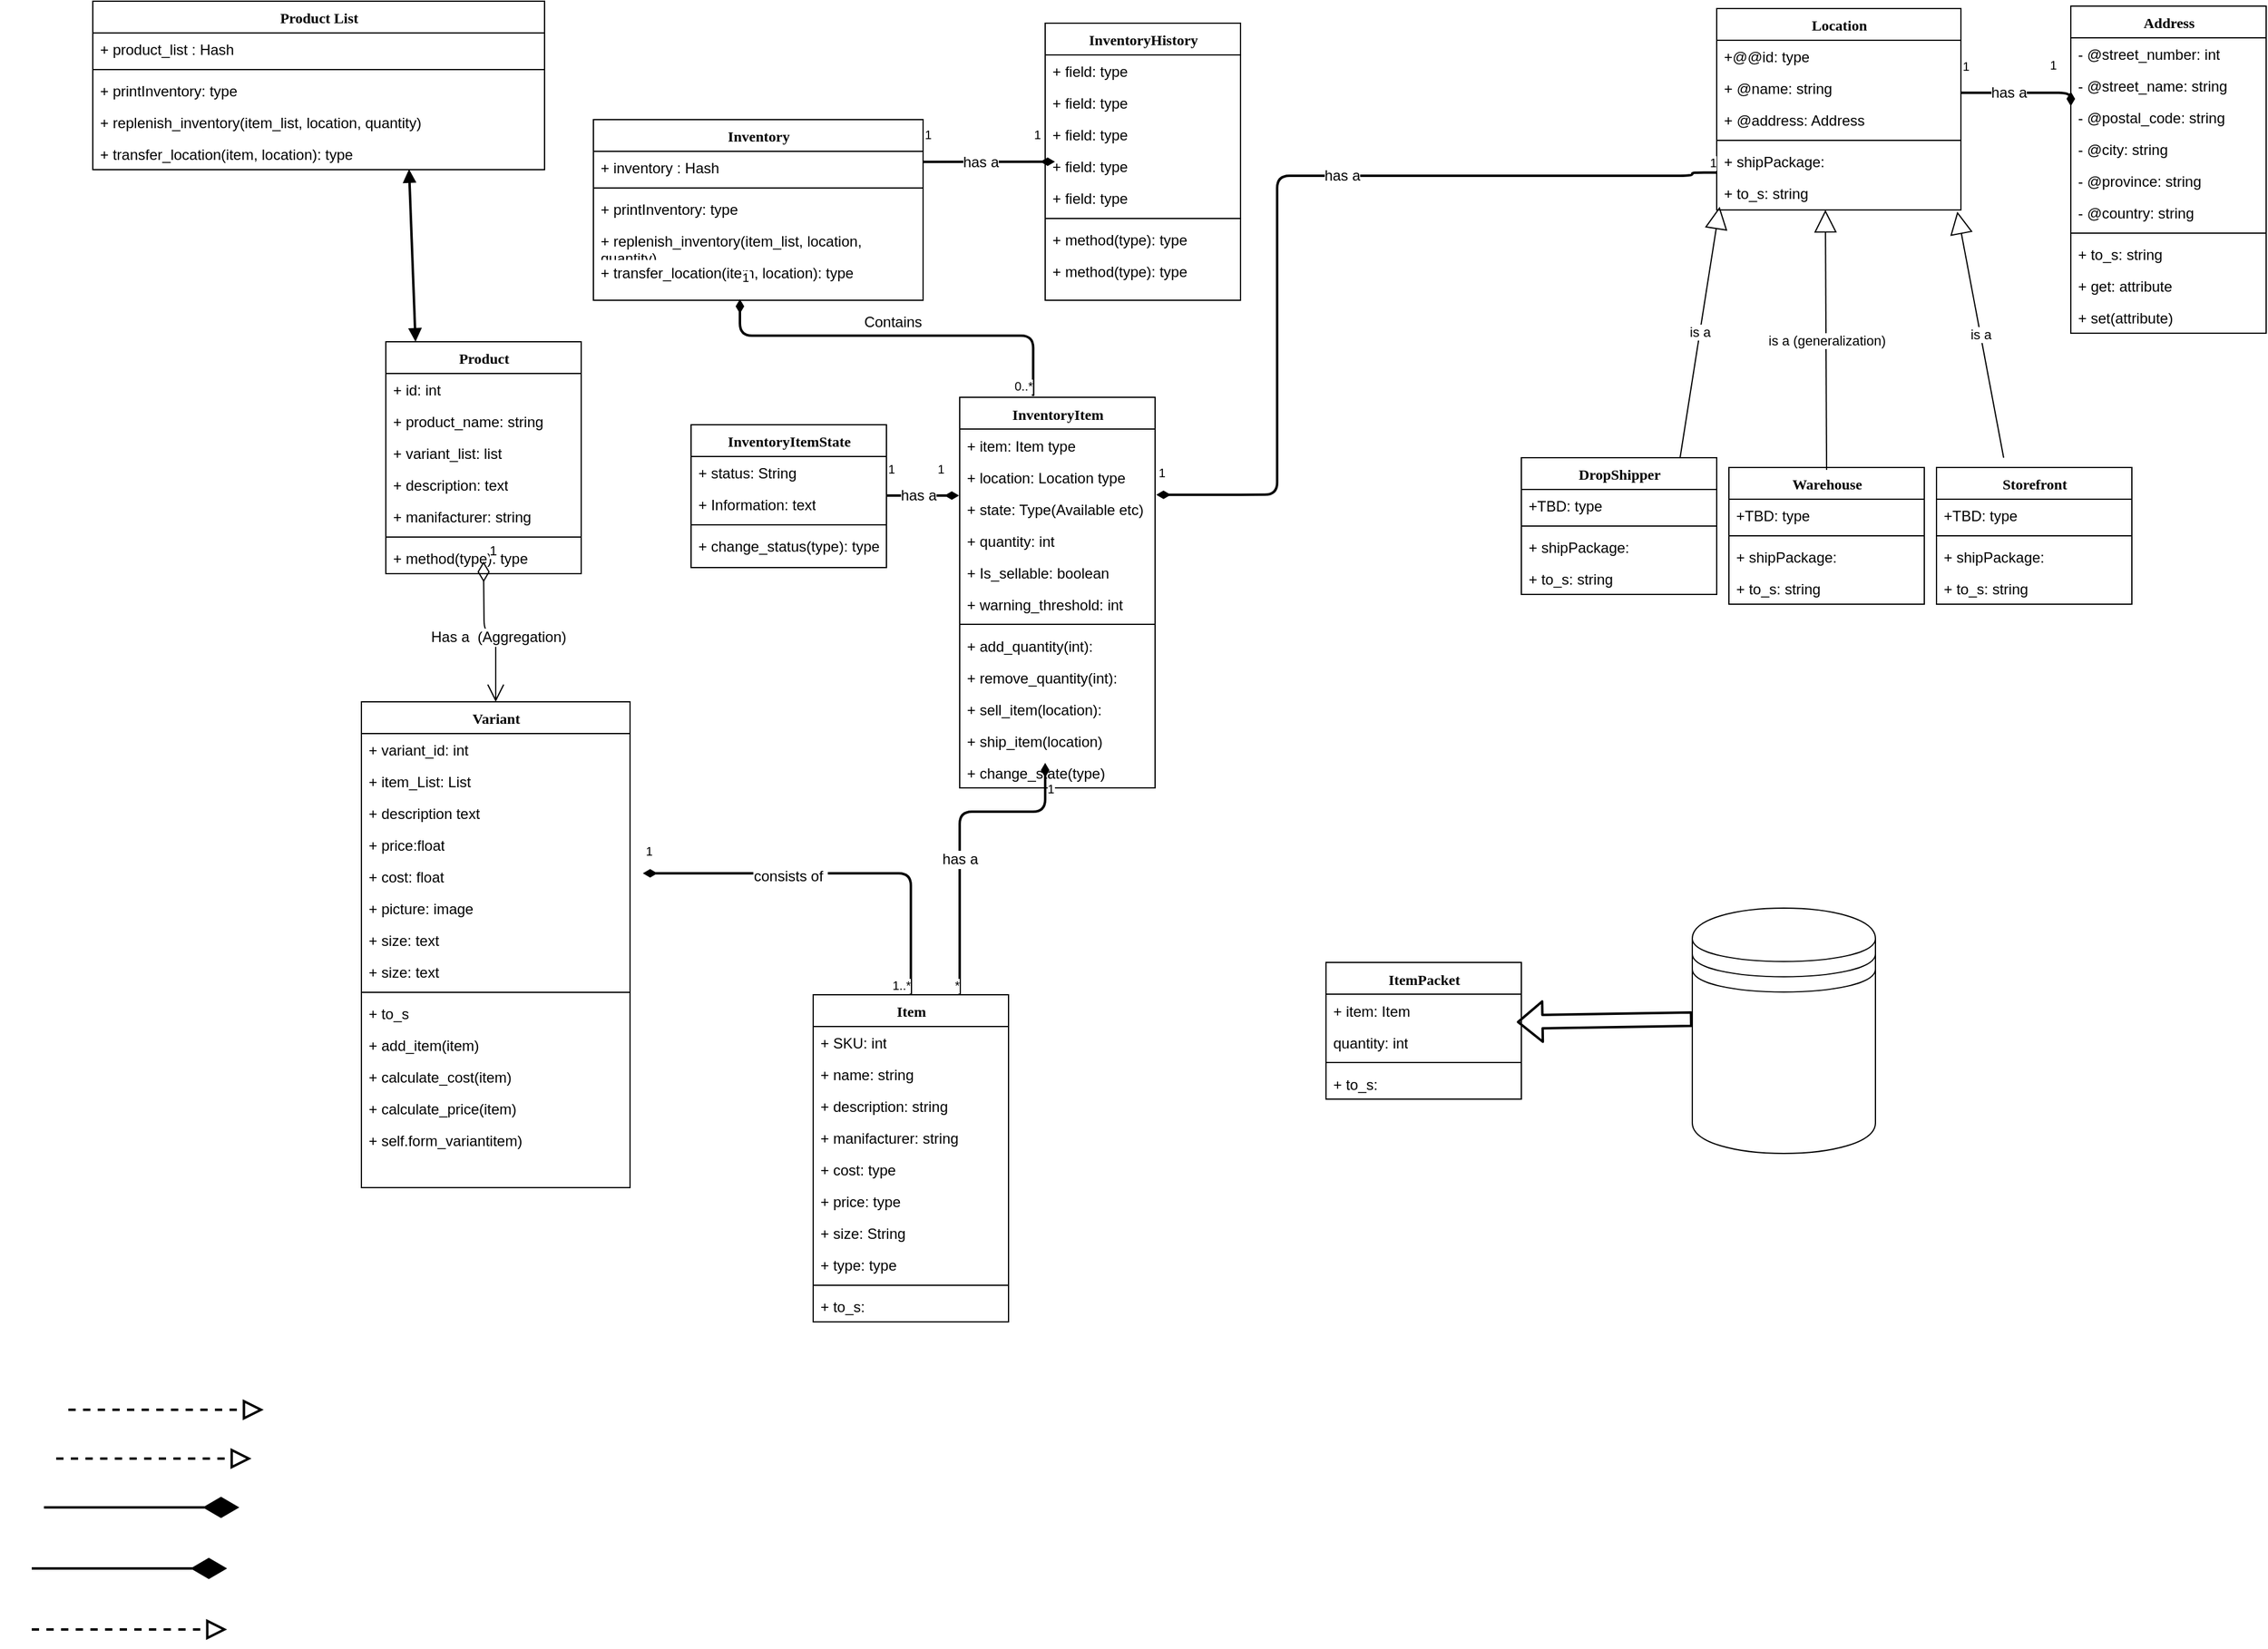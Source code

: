 <mxfile version="12.2.4" type="google" pages="1"><diagram name="Page-1" id="9f46799a-70d6-7492-0946-bef42562c5a5"><mxGraphModel dx="3213" dy="1043" grid="1" gridSize="10" guides="1" tooltips="1" connect="1" arrows="1" fold="1" page="1" pageScale="1.5" pageWidth="1100" pageHeight="850" background="#ffffff" math="0" shadow="0"><root><mxCell id="0"/><mxCell id="1" parent="0"/><mxCell id="78961159f06e98e8-17" value="Inventory" style="swimlane;html=1;fontStyle=1;align=center;verticalAlign=top;childLayout=stackLayout;horizontal=1;startSize=26;horizontalStack=0;resizeParent=1;resizeLast=0;collapsible=1;marginBottom=0;swimlaneFillColor=#ffffff;rounded=0;shadow=0;comic=0;labelBackgroundColor=none;strokeWidth=1;fillColor=none;fontFamily=Verdana;fontSize=12" parent="1" vertex="1"><mxGeometry x="250" y="183" width="270" height="148" as="geometry"/></mxCell><mxCell id="78961159f06e98e8-21" value="+ inventory : Hash" style="text;html=1;strokeColor=none;fillColor=none;align=left;verticalAlign=top;spacingLeft=4;spacingRight=4;whiteSpace=wrap;overflow=hidden;rotatable=0;points=[[0,0.5],[1,0.5]];portConstraint=eastwest;" parent="78961159f06e98e8-17" vertex="1"><mxGeometry y="26" width="270" height="26" as="geometry"/></mxCell><mxCell id="78961159f06e98e8-19" value="" style="line;html=1;strokeWidth=1;fillColor=none;align=left;verticalAlign=middle;spacingTop=-1;spacingLeft=3;spacingRight=3;rotatable=0;labelPosition=right;points=[];portConstraint=eastwest;" parent="78961159f06e98e8-17" vertex="1"><mxGeometry y="52" width="270" height="8" as="geometry"/></mxCell><mxCell id="78961159f06e98e8-20" value="+ printInventory: type" style="text;html=1;strokeColor=none;fillColor=none;align=left;verticalAlign=top;spacingLeft=4;spacingRight=4;whiteSpace=wrap;overflow=hidden;rotatable=0;points=[[0,0.5],[1,0.5]];portConstraint=eastwest;" parent="78961159f06e98e8-17" vertex="1"><mxGeometry y="60" width="270" height="26" as="geometry"/></mxCell><mxCell id="FEsAfq-_F-oNWqw5uhwX-172" value="+ replenish_inventory(item_list, location, quantity)" style="text;html=1;strokeColor=none;fillColor=none;align=left;verticalAlign=top;spacingLeft=4;spacingRight=4;whiteSpace=wrap;overflow=hidden;rotatable=0;points=[[0,0.5],[1,0.5]];portConstraint=eastwest;" vertex="1" parent="78961159f06e98e8-17"><mxGeometry y="86" width="270" height="26" as="geometry"/></mxCell><mxCell id="78961159f06e98e8-27" value="+ transfer_location(item, location): type" style="text;html=1;strokeColor=none;fillColor=none;align=left;verticalAlign=top;spacingLeft=4;spacingRight=4;whiteSpace=wrap;overflow=hidden;rotatable=0;points=[[0,0.5],[1,0.5]];portConstraint=eastwest;" parent="78961159f06e98e8-17" vertex="1"><mxGeometry y="112" width="270" height="26" as="geometry"/></mxCell><mxCell id="78961159f06e98e8-30" value="Location" style="swimlane;html=1;fontStyle=1;align=center;verticalAlign=top;childLayout=stackLayout;horizontal=1;startSize=26;horizontalStack=0;resizeParent=1;resizeLast=0;collapsible=1;marginBottom=0;swimlaneFillColor=#ffffff;rounded=0;shadow=0;comic=0;labelBackgroundColor=none;strokeWidth=1;fillColor=none;fontFamily=Verdana;fontSize=12" parent="1" vertex="1"><mxGeometry x="1170" y="92" width="200" height="165" as="geometry"/></mxCell><mxCell id="78961159f06e98e8-31" value="+@@id: type" style="text;html=1;strokeColor=none;fillColor=none;align=left;verticalAlign=top;spacingLeft=4;spacingRight=4;whiteSpace=wrap;overflow=hidden;rotatable=0;points=[[0,0.5],[1,0.5]];portConstraint=eastwest;" parent="78961159f06e98e8-30" vertex="1"><mxGeometry y="26" width="200" height="26" as="geometry"/></mxCell><mxCell id="78961159f06e98e8-32" value="+ @name: string" style="text;html=1;strokeColor=none;fillColor=none;align=left;verticalAlign=top;spacingLeft=4;spacingRight=4;whiteSpace=wrap;overflow=hidden;rotatable=0;points=[[0,0.5],[1,0.5]];portConstraint=eastwest;shadow=1;" parent="78961159f06e98e8-30" vertex="1"><mxGeometry y="52" width="200" height="26" as="geometry"/></mxCell><mxCell id="78961159f06e98e8-33" value="+ @address: Address" style="text;html=1;strokeColor=none;fillColor=none;align=left;verticalAlign=top;spacingLeft=4;spacingRight=4;whiteSpace=wrap;overflow=hidden;rotatable=0;points=[[0,0.5],[1,0.5]];portConstraint=eastwest;" parent="78961159f06e98e8-30" vertex="1"><mxGeometry y="78" width="200" height="26" as="geometry"/></mxCell><mxCell id="78961159f06e98e8-38" value="" style="line;html=1;strokeWidth=1;fillColor=none;align=left;verticalAlign=middle;spacingTop=-1;spacingLeft=3;spacingRight=3;rotatable=0;labelPosition=right;points=[];portConstraint=eastwest;" parent="78961159f06e98e8-30" vertex="1"><mxGeometry y="104" width="200" height="8" as="geometry"/></mxCell><mxCell id="78961159f06e98e8-39" value="+ shipPackage:&amp;nbsp;" style="text;html=1;strokeColor=none;fillColor=none;align=left;verticalAlign=top;spacingLeft=4;spacingRight=4;whiteSpace=wrap;overflow=hidden;rotatable=0;points=[[0,0.5],[1,0.5]];portConstraint=eastwest;" parent="78961159f06e98e8-30" vertex="1"><mxGeometry y="112" width="200" height="26" as="geometry"/></mxCell><mxCell id="78961159f06e98e8-40" value="+ to_s: string" style="text;html=1;strokeColor=none;fillColor=none;align=left;verticalAlign=top;spacingLeft=4;spacingRight=4;whiteSpace=wrap;overflow=hidden;rotatable=0;points=[[0,0.5],[1,0.5]];portConstraint=eastwest;" parent="78961159f06e98e8-30" vertex="1"><mxGeometry y="138" width="200" height="26" as="geometry"/></mxCell><mxCell id="78961159f06e98e8-43" value="DropShipper" style="swimlane;html=1;fontStyle=1;align=center;verticalAlign=top;childLayout=stackLayout;horizontal=1;startSize=26;horizontalStack=0;resizeParent=1;resizeLast=0;collapsible=1;marginBottom=0;swimlaneFillColor=#ffffff;rounded=0;shadow=0;comic=0;labelBackgroundColor=none;strokeWidth=1;fillColor=none;fontFamily=Verdana;fontSize=12" parent="1" vertex="1"><mxGeometry x="1010" y="460" width="160" height="112" as="geometry"/></mxCell><mxCell id="78961159f06e98e8-44" value="+TBD: type" style="text;html=1;strokeColor=none;fillColor=none;align=left;verticalAlign=top;spacingLeft=4;spacingRight=4;whiteSpace=wrap;overflow=hidden;rotatable=0;points=[[0,0.5],[1,0.5]];portConstraint=eastwest;" parent="78961159f06e98e8-43" vertex="1"><mxGeometry y="26" width="160" height="26" as="geometry"/></mxCell><mxCell id="78961159f06e98e8-51" value="" style="line;html=1;strokeWidth=1;fillColor=none;align=left;verticalAlign=middle;spacingTop=-1;spacingLeft=3;spacingRight=3;rotatable=0;labelPosition=right;points=[];portConstraint=eastwest;" parent="78961159f06e98e8-43" vertex="1"><mxGeometry y="52" width="160" height="8" as="geometry"/></mxCell><mxCell id="FEsAfq-_F-oNWqw5uhwX-117" value="+ shipPackage:&amp;nbsp;" style="text;html=1;strokeColor=none;fillColor=none;align=left;verticalAlign=top;spacingLeft=4;spacingRight=4;whiteSpace=wrap;overflow=hidden;rotatable=0;points=[[0,0.5],[1,0.5]];portConstraint=eastwest;" vertex="1" parent="78961159f06e98e8-43"><mxGeometry y="60" width="160" height="26" as="geometry"/></mxCell><mxCell id="FEsAfq-_F-oNWqw5uhwX-118" value="+ to_s: string" style="text;html=1;strokeColor=none;fillColor=none;align=left;verticalAlign=top;spacingLeft=4;spacingRight=4;whiteSpace=wrap;overflow=hidden;rotatable=0;points=[[0,0.5],[1,0.5]];portConstraint=eastwest;" vertex="1" parent="78961159f06e98e8-43"><mxGeometry y="86" width="160" height="26" as="geometry"/></mxCell><mxCell id="78961159f06e98e8-69" value="Variant" style="swimlane;html=1;fontStyle=1;align=center;verticalAlign=top;childLayout=stackLayout;horizontal=1;startSize=26;horizontalStack=0;resizeParent=1;resizeLast=0;collapsible=1;marginBottom=0;swimlaneFillColor=#ffffff;rounded=0;shadow=0;comic=0;labelBackgroundColor=none;strokeWidth=1;fillColor=none;fontFamily=Verdana;fontSize=12" parent="1" vertex="1"><mxGeometry x="60" y="660" width="220" height="398" as="geometry"/></mxCell><mxCell id="78961159f06e98e8-70" value="+ variant_id: int" style="text;html=1;strokeColor=none;fillColor=none;align=left;verticalAlign=top;spacingLeft=4;spacingRight=4;whiteSpace=wrap;overflow=hidden;rotatable=0;points=[[0,0.5],[1,0.5]];portConstraint=eastwest;" parent="78961159f06e98e8-69" vertex="1"><mxGeometry y="26" width="220" height="26" as="geometry"/></mxCell><mxCell id="FEsAfq-_F-oNWqw5uhwX-137" value="+ item_List: List" style="text;html=1;strokeColor=none;fillColor=none;align=left;verticalAlign=top;spacingLeft=4;spacingRight=4;whiteSpace=wrap;overflow=hidden;rotatable=0;points=[[0,0.5],[1,0.5]];portConstraint=eastwest;" vertex="1" parent="78961159f06e98e8-69"><mxGeometry y="52" width="220" height="26" as="geometry"/></mxCell><mxCell id="FEsAfq-_F-oNWqw5uhwX-143" value="+ description text&lt;br&gt;" style="text;html=1;strokeColor=none;fillColor=none;align=left;verticalAlign=top;spacingLeft=4;spacingRight=4;whiteSpace=wrap;overflow=hidden;rotatable=0;points=[[0,0.5],[1,0.5]];portConstraint=eastwest;" vertex="1" parent="78961159f06e98e8-69"><mxGeometry y="78" width="220" height="26" as="geometry"/></mxCell><mxCell id="78961159f06e98e8-71" value="+ price:float" style="text;html=1;strokeColor=none;fillColor=none;align=left;verticalAlign=top;spacingLeft=4;spacingRight=4;whiteSpace=wrap;overflow=hidden;rotatable=0;points=[[0,0.5],[1,0.5]];portConstraint=eastwest;" parent="78961159f06e98e8-69" vertex="1"><mxGeometry y="104" width="220" height="26" as="geometry"/></mxCell><mxCell id="78961159f06e98e8-72" value="+ cost: float" style="text;html=1;strokeColor=none;fillColor=none;align=left;verticalAlign=top;spacingLeft=4;spacingRight=4;whiteSpace=wrap;overflow=hidden;rotatable=0;points=[[0,0.5],[1,0.5]];portConstraint=eastwest;" parent="78961159f06e98e8-69" vertex="1"><mxGeometry y="130" width="220" height="26" as="geometry"/></mxCell><mxCell id="FEsAfq-_F-oNWqw5uhwX-139" value="+ picture: image" style="text;html=1;strokeColor=none;fillColor=none;align=left;verticalAlign=top;spacingLeft=4;spacingRight=4;whiteSpace=wrap;overflow=hidden;rotatable=0;points=[[0,0.5],[1,0.5]];portConstraint=eastwest;" vertex="1" parent="78961159f06e98e8-69"><mxGeometry y="156" width="220" height="26" as="geometry"/></mxCell><mxCell id="78961159f06e98e8-74" value="+ size: text" style="text;html=1;strokeColor=none;fillColor=none;align=left;verticalAlign=top;spacingLeft=4;spacingRight=4;whiteSpace=wrap;overflow=hidden;rotatable=0;points=[[0,0.5],[1,0.5]];portConstraint=eastwest;" parent="78961159f06e98e8-69" vertex="1"><mxGeometry y="182" width="220" height="26" as="geometry"/></mxCell><mxCell id="FEsAfq-_F-oNWqw5uhwX-156" value="+ size: text" style="text;html=1;strokeColor=none;fillColor=none;align=left;verticalAlign=top;spacingLeft=4;spacingRight=4;whiteSpace=wrap;overflow=hidden;rotatable=0;points=[[0,0.5],[1,0.5]];portConstraint=eastwest;" vertex="1" parent="78961159f06e98e8-69"><mxGeometry y="208" width="220" height="26" as="geometry"/></mxCell><mxCell id="78961159f06e98e8-77" value="" style="line;html=1;strokeWidth=1;fillColor=none;align=left;verticalAlign=middle;spacingTop=-1;spacingLeft=3;spacingRight=3;rotatable=0;labelPosition=right;points=[];portConstraint=eastwest;" parent="78961159f06e98e8-69" vertex="1"><mxGeometry y="234" width="220" height="8" as="geometry"/></mxCell><mxCell id="78961159f06e98e8-78" value="+ to_s" style="text;html=1;strokeColor=none;fillColor=none;align=left;verticalAlign=top;spacingLeft=4;spacingRight=4;whiteSpace=wrap;overflow=hidden;rotatable=0;points=[[0,0.5],[1,0.5]];portConstraint=eastwest;" parent="78961159f06e98e8-69" vertex="1"><mxGeometry y="242" width="220" height="26" as="geometry"/></mxCell><mxCell id="FEsAfq-_F-oNWqw5uhwX-144" value="+ add_item(item)" style="text;html=1;strokeColor=none;fillColor=none;align=left;verticalAlign=top;spacingLeft=4;spacingRight=4;whiteSpace=wrap;overflow=hidden;rotatable=0;points=[[0,0.5],[1,0.5]];portConstraint=eastwest;" vertex="1" parent="78961159f06e98e8-69"><mxGeometry y="268" width="220" height="26" as="geometry"/></mxCell><mxCell id="FEsAfq-_F-oNWqw5uhwX-146" value="+ calculate_cost(item)" style="text;html=1;strokeColor=none;fillColor=none;align=left;verticalAlign=top;spacingLeft=4;spacingRight=4;whiteSpace=wrap;overflow=hidden;rotatable=0;points=[[0,0.5],[1,0.5]];portConstraint=eastwest;" vertex="1" parent="78961159f06e98e8-69"><mxGeometry y="294" width="220" height="26" as="geometry"/></mxCell><mxCell id="FEsAfq-_F-oNWqw5uhwX-148" value="+ calculate_price(item)" style="text;html=1;strokeColor=none;fillColor=none;align=left;verticalAlign=top;spacingLeft=4;spacingRight=4;whiteSpace=wrap;overflow=hidden;rotatable=0;points=[[0,0.5],[1,0.5]];portConstraint=eastwest;" vertex="1" parent="78961159f06e98e8-69"><mxGeometry y="320" width="220" height="26" as="geometry"/></mxCell><mxCell id="FEsAfq-_F-oNWqw5uhwX-145" value="+ self.form_variantitem)" style="text;html=1;strokeColor=none;fillColor=none;align=left;verticalAlign=top;spacingLeft=4;spacingRight=4;whiteSpace=wrap;overflow=hidden;rotatable=0;points=[[0,0.5],[1,0.5]];portConstraint=eastwest;" vertex="1" parent="78961159f06e98e8-69"><mxGeometry y="346" width="220" height="26" as="geometry"/></mxCell><object label="Product" Description="" id="78961159f06e98e8-82"><mxCell style="swimlane;html=1;fontStyle=1;align=center;verticalAlign=top;childLayout=stackLayout;horizontal=1;startSize=26;horizontalStack=0;resizeParent=1;resizeLast=0;collapsible=1;marginBottom=0;swimlaneFillColor=#ffffff;rounded=0;shadow=0;comic=0;labelBackgroundColor=none;strokeWidth=1;fillColor=none;fontFamily=Verdana;fontSize=12" parent="1" vertex="1"><mxGeometry x="80" y="365" width="160" height="190" as="geometry"/></mxCell></object><mxCell id="78961159f06e98e8-83" value="+ id: int" style="text;html=1;strokeColor=none;fillColor=none;align=left;verticalAlign=top;spacingLeft=4;spacingRight=4;whiteSpace=wrap;overflow=hidden;rotatable=0;points=[[0,0.5],[1,0.5]];portConstraint=eastwest;" parent="78961159f06e98e8-82" vertex="1"><mxGeometry y="26" width="160" height="26" as="geometry"/></mxCell><mxCell id="78961159f06e98e8-84" value="+ product_name: string" style="text;html=1;strokeColor=none;fillColor=none;align=left;verticalAlign=top;spacingLeft=4;spacingRight=4;whiteSpace=wrap;overflow=hidden;rotatable=0;points=[[0,0.5],[1,0.5]];portConstraint=eastwest;" parent="78961159f06e98e8-82" vertex="1"><mxGeometry y="52" width="160" height="26" as="geometry"/></mxCell><mxCell id="FEsAfq-_F-oNWqw5uhwX-142" value="+ variant_list: list" style="text;html=1;strokeColor=none;fillColor=none;align=left;verticalAlign=top;spacingLeft=4;spacingRight=4;whiteSpace=wrap;overflow=hidden;rotatable=0;points=[[0,0.5],[1,0.5]];portConstraint=eastwest;" vertex="1" parent="78961159f06e98e8-82"><mxGeometry y="78" width="160" height="26" as="geometry"/></mxCell><mxCell id="FEsAfq-_F-oNWqw5uhwX-41" value="+ description: text" style="text;html=1;strokeColor=none;fillColor=none;align=left;verticalAlign=top;spacingLeft=4;spacingRight=4;whiteSpace=wrap;overflow=hidden;rotatable=0;points=[[0,0.5],[1,0.5]];portConstraint=eastwest;" vertex="1" parent="78961159f06e98e8-82"><mxGeometry y="104" width="160" height="26" as="geometry"/></mxCell><mxCell id="78961159f06e98e8-85" value="+ manifacturer: string" style="text;html=1;strokeColor=none;fillColor=none;align=left;verticalAlign=top;spacingLeft=4;spacingRight=4;whiteSpace=wrap;overflow=hidden;rotatable=0;points=[[0,0.5],[1,0.5]];portConstraint=eastwest;" parent="78961159f06e98e8-82" vertex="1"><mxGeometry y="130" width="160" height="26" as="geometry"/></mxCell><mxCell id="78961159f06e98e8-90" value="" style="line;html=1;strokeWidth=1;fillColor=none;align=left;verticalAlign=middle;spacingTop=-1;spacingLeft=3;spacingRight=3;rotatable=0;labelPosition=right;points=[];portConstraint=eastwest;" parent="78961159f06e98e8-82" vertex="1"><mxGeometry y="156" width="160" height="8" as="geometry"/></mxCell><mxCell id="78961159f06e98e8-91" value="+ method(type): type" style="text;html=1;strokeColor=none;fillColor=none;align=left;verticalAlign=top;spacingLeft=4;spacingRight=4;whiteSpace=wrap;overflow=hidden;rotatable=0;points=[[0,0.5],[1,0.5]];portConstraint=eastwest;" parent="78961159f06e98e8-82" vertex="1"><mxGeometry y="164" width="160" height="26" as="geometry"/></mxCell><mxCell id="78961159f06e98e8-95" value="Address" style="swimlane;html=1;fontStyle=1;align=center;verticalAlign=top;childLayout=stackLayout;horizontal=1;startSize=26;horizontalStack=0;resizeParent=1;resizeLast=0;collapsible=1;marginBottom=0;swimlaneFillColor=#ffffff;rounded=0;shadow=0;comic=0;labelBackgroundColor=none;strokeWidth=1;fillColor=none;fontFamily=Verdana;fontSize=12" parent="1" vertex="1"><mxGeometry x="1460" y="90" width="160" height="268" as="geometry"/></mxCell><mxCell id="78961159f06e98e8-96" value="- @street_number: int" style="text;html=1;strokeColor=none;fillColor=none;align=left;verticalAlign=top;spacingLeft=4;spacingRight=4;whiteSpace=wrap;overflow=hidden;rotatable=0;points=[[0,0.5],[1,0.5]];portConstraint=eastwest;" parent="78961159f06e98e8-95" vertex="1"><mxGeometry y="26" width="160" height="26" as="geometry"/></mxCell><mxCell id="78961159f06e98e8-97" value="- @street_name: string" style="text;html=1;strokeColor=none;fillColor=none;align=left;verticalAlign=top;spacingLeft=4;spacingRight=4;whiteSpace=wrap;overflow=hidden;rotatable=0;points=[[0,0.5],[1,0.5]];portConstraint=eastwest;" parent="78961159f06e98e8-95" vertex="1"><mxGeometry y="52" width="160" height="26" as="geometry"/></mxCell><mxCell id="FEsAfq-_F-oNWqw5uhwX-101" value="" style="endArrow=none;html=1;edgeStyle=orthogonalEdgeStyle;startArrow=diamondThin;startFill=1;targetPerimeterSpacing=8;strokeWidth=2;" edge="1" parent="78961159f06e98e8-95"><mxGeometry relative="1" as="geometry"><mxPoint y="70" as="sourcePoint"/><mxPoint x="-90" y="71" as="targetPoint"/><Array as="points"><mxPoint y="71"/></Array></mxGeometry></mxCell><mxCell id="FEsAfq-_F-oNWqw5uhwX-102" value="1" style="resizable=0;html=1;align=left;verticalAlign=bottom;labelBackgroundColor=#ffffff;fontSize=10;" connectable="0" vertex="1" parent="FEsAfq-_F-oNWqw5uhwX-101"><mxGeometry x="-1" relative="1" as="geometry"><mxPoint x="-19.5" y="-14" as="offset"/></mxGeometry></mxCell><mxCell id="FEsAfq-_F-oNWqw5uhwX-103" value="1" style="resizable=0;html=1;align=right;verticalAlign=bottom;labelBackgroundColor=#ffffff;fontSize=10;" connectable="0" vertex="1" parent="FEsAfq-_F-oNWqw5uhwX-101"><mxGeometry x="1" relative="1" as="geometry"><mxPoint x="7.5" y="-14" as="offset"/></mxGeometry></mxCell><mxCell id="FEsAfq-_F-oNWqw5uhwX-104" value="has a" style="text;html=1;resizable=0;points=[];align=center;verticalAlign=middle;labelBackgroundColor=#ffffff;" vertex="1" connectable="0" parent="FEsAfq-_F-oNWqw5uhwX-101"><mxGeometry x="0.142" relative="1" as="geometry"><mxPoint as="offset"/></mxGeometry></mxCell><mxCell id="78961159f06e98e8-98" value="- @postal_code: string" style="text;html=1;strokeColor=none;fillColor=none;align=left;verticalAlign=top;spacingLeft=4;spacingRight=4;whiteSpace=wrap;overflow=hidden;rotatable=0;points=[[0,0.5],[1,0.5]];portConstraint=eastwest;" parent="78961159f06e98e8-95" vertex="1"><mxGeometry y="78" width="160" height="26" as="geometry"/></mxCell><mxCell id="78961159f06e98e8-102" value="- @city: string" style="text;html=1;strokeColor=none;fillColor=none;align=left;verticalAlign=top;spacingLeft=4;spacingRight=4;whiteSpace=wrap;overflow=hidden;rotatable=0;points=[[0,0.5],[1,0.5]];portConstraint=eastwest;" parent="78961159f06e98e8-95" vertex="1"><mxGeometry y="104" width="160" height="26" as="geometry"/></mxCell><mxCell id="FEsAfq-_F-oNWqw5uhwX-113" value="- @province: string" style="text;html=1;strokeColor=none;fillColor=none;align=left;verticalAlign=top;spacingLeft=4;spacingRight=4;whiteSpace=wrap;overflow=hidden;rotatable=0;points=[[0,0.5],[1,0.5]];portConstraint=eastwest;" vertex="1" parent="78961159f06e98e8-95"><mxGeometry y="130" width="160" height="26" as="geometry"/></mxCell><mxCell id="FEsAfq-_F-oNWqw5uhwX-114" value="- @country: string" style="text;html=1;strokeColor=none;fillColor=none;align=left;verticalAlign=top;spacingLeft=4;spacingRight=4;whiteSpace=wrap;overflow=hidden;rotatable=0;points=[[0,0.5],[1,0.5]];portConstraint=eastwest;" vertex="1" parent="78961159f06e98e8-95"><mxGeometry y="156" width="160" height="26" as="geometry"/></mxCell><mxCell id="78961159f06e98e8-103" value="" style="line;html=1;strokeWidth=1;fillColor=none;align=left;verticalAlign=middle;spacingTop=-1;spacingLeft=3;spacingRight=3;rotatable=0;labelPosition=right;points=[];portConstraint=eastwest;" parent="78961159f06e98e8-95" vertex="1"><mxGeometry y="182" width="160" height="8" as="geometry"/></mxCell><mxCell id="78961159f06e98e8-104" value="+ to_s: string&lt;br&gt;" style="text;html=1;strokeColor=none;fillColor=none;align=left;verticalAlign=top;spacingLeft=4;spacingRight=4;whiteSpace=wrap;overflow=hidden;rotatable=0;points=[[0,0.5],[1,0.5]];portConstraint=eastwest;" parent="78961159f06e98e8-95" vertex="1"><mxGeometry y="190" width="160" height="26" as="geometry"/></mxCell><mxCell id="FEsAfq-_F-oNWqw5uhwX-115" value="+ get: attribute" style="text;html=1;strokeColor=none;fillColor=none;align=left;verticalAlign=top;spacingLeft=4;spacingRight=4;whiteSpace=wrap;overflow=hidden;rotatable=0;points=[[0,0.5],[1,0.5]];portConstraint=eastwest;" vertex="1" parent="78961159f06e98e8-95"><mxGeometry y="216" width="160" height="26" as="geometry"/></mxCell><mxCell id="FEsAfq-_F-oNWqw5uhwX-116" value="+ set(attribute)" style="text;html=1;strokeColor=none;fillColor=none;align=left;verticalAlign=top;spacingLeft=4;spacingRight=4;whiteSpace=wrap;overflow=hidden;rotatable=0;points=[[0,0.5],[1,0.5]];portConstraint=eastwest;" vertex="1" parent="78961159f06e98e8-95"><mxGeometry y="242" width="160" height="26" as="geometry"/></mxCell><mxCell id="FEsAfq-_F-oNWqw5uhwX-8" value="InventoryItem" style="swimlane;html=1;fontStyle=1;align=center;verticalAlign=top;childLayout=stackLayout;horizontal=1;startSize=26;horizontalStack=0;resizeParent=1;resizeLast=0;collapsible=1;marginBottom=0;swimlaneFillColor=#ffffff;rounded=0;shadow=0;comic=0;labelBackgroundColor=none;strokeWidth=1;fillColor=none;fontFamily=Verdana;fontSize=12" vertex="1" parent="1"><mxGeometry x="550" y="410.5" width="160" height="320" as="geometry"/></mxCell><mxCell id="FEsAfq-_F-oNWqw5uhwX-9" value="+ item: Item type" style="text;html=1;strokeColor=none;fillColor=none;align=left;verticalAlign=top;spacingLeft=4;spacingRight=4;whiteSpace=wrap;overflow=hidden;rotatable=0;points=[[0,0.5],[1,0.5]];portConstraint=eastwest;" vertex="1" parent="FEsAfq-_F-oNWqw5uhwX-8"><mxGeometry y="26" width="160" height="26" as="geometry"/></mxCell><mxCell id="FEsAfq-_F-oNWqw5uhwX-10" value="+ location: Location type" style="text;html=1;strokeColor=none;fillColor=none;align=left;verticalAlign=top;spacingLeft=4;spacingRight=4;whiteSpace=wrap;overflow=hidden;rotatable=0;points=[[0,0.5],[1,0.5]];portConstraint=eastwest;" vertex="1" parent="FEsAfq-_F-oNWqw5uhwX-8"><mxGeometry y="52" width="160" height="26" as="geometry"/></mxCell><mxCell id="FEsAfq-_F-oNWqw5uhwX-13" value="+ state: Type(Available etc)" style="text;html=1;strokeColor=none;fillColor=none;align=left;verticalAlign=top;spacingLeft=4;spacingRight=4;whiteSpace=wrap;overflow=hidden;rotatable=0;points=[[0,0.5],[1,0.5]];portConstraint=eastwest;" vertex="1" parent="FEsAfq-_F-oNWqw5uhwX-8"><mxGeometry y="78" width="160" height="26" as="geometry"/></mxCell><mxCell id="FEsAfq-_F-oNWqw5uhwX-11" value="+ quantity: int" style="text;html=1;strokeColor=none;fillColor=none;align=left;verticalAlign=top;spacingLeft=4;spacingRight=4;whiteSpace=wrap;overflow=hidden;rotatable=0;points=[[0,0.5],[1,0.5]];portConstraint=eastwest;" vertex="1" parent="FEsAfq-_F-oNWqw5uhwX-8"><mxGeometry y="104" width="160" height="26" as="geometry"/></mxCell><mxCell id="FEsAfq-_F-oNWqw5uhwX-12" value="+ Is_sellable: boolean" style="text;html=1;strokeColor=none;fillColor=none;align=left;verticalAlign=top;spacingLeft=4;spacingRight=4;whiteSpace=wrap;overflow=hidden;rotatable=0;points=[[0,0.5],[1,0.5]];portConstraint=eastwest;" vertex="1" parent="FEsAfq-_F-oNWqw5uhwX-8"><mxGeometry y="130" width="160" height="26" as="geometry"/></mxCell><mxCell id="FEsAfq-_F-oNWqw5uhwX-132" value="+ warning_threshold: int" style="text;html=1;strokeColor=none;fillColor=none;align=left;verticalAlign=top;spacingLeft=4;spacingRight=4;whiteSpace=wrap;overflow=hidden;rotatable=0;points=[[0,0.5],[1,0.5]];portConstraint=eastwest;" vertex="1" parent="FEsAfq-_F-oNWqw5uhwX-8"><mxGeometry y="156" width="160" height="26" as="geometry"/></mxCell><mxCell id="FEsAfq-_F-oNWqw5uhwX-14" value="" style="line;html=1;strokeWidth=1;fillColor=none;align=left;verticalAlign=middle;spacingTop=-1;spacingLeft=3;spacingRight=3;rotatable=0;labelPosition=right;points=[];portConstraint=eastwest;" vertex="1" parent="FEsAfq-_F-oNWqw5uhwX-8"><mxGeometry y="182" width="160" height="8" as="geometry"/></mxCell><mxCell id="FEsAfq-_F-oNWqw5uhwX-15" value="+ add_quantity(int):&amp;nbsp;" style="text;html=1;strokeColor=none;fillColor=none;align=left;verticalAlign=top;spacingLeft=4;spacingRight=4;whiteSpace=wrap;overflow=hidden;rotatable=0;points=[[0,0.5],[1,0.5]];portConstraint=eastwest;" vertex="1" parent="FEsAfq-_F-oNWqw5uhwX-8"><mxGeometry y="190" width="160" height="26" as="geometry"/></mxCell><mxCell id="FEsAfq-_F-oNWqw5uhwX-130" value="+ remove_quantity(int):&amp;nbsp;" style="text;html=1;strokeColor=none;fillColor=none;align=left;verticalAlign=top;spacingLeft=4;spacingRight=4;whiteSpace=wrap;overflow=hidden;rotatable=0;points=[[0,0.5],[1,0.5]];portConstraint=eastwest;" vertex="1" parent="FEsAfq-_F-oNWqw5uhwX-8"><mxGeometry y="216" width="160" height="26" as="geometry"/></mxCell><mxCell id="FEsAfq-_F-oNWqw5uhwX-131" value="+ sell_item(location):&amp;nbsp;" style="text;html=1;strokeColor=none;fillColor=none;align=left;verticalAlign=top;spacingLeft=4;spacingRight=4;whiteSpace=wrap;overflow=hidden;rotatable=0;points=[[0,0.5],[1,0.5]];portConstraint=eastwest;" vertex="1" parent="FEsAfq-_F-oNWqw5uhwX-8"><mxGeometry y="242" width="160" height="26" as="geometry"/></mxCell><mxCell id="FEsAfq-_F-oNWqw5uhwX-149" value="+ ship_item(location)" style="text;html=1;strokeColor=none;fillColor=none;align=left;verticalAlign=top;spacingLeft=4;spacingRight=4;whiteSpace=wrap;overflow=hidden;rotatable=0;points=[[0,0.5],[1,0.5]];portConstraint=eastwest;" vertex="1" parent="FEsAfq-_F-oNWqw5uhwX-8"><mxGeometry y="268" width="160" height="26" as="geometry"/></mxCell><mxCell id="FEsAfq-_F-oNWqw5uhwX-16" value="+ change_state(type)" style="text;html=1;strokeColor=none;fillColor=none;align=left;verticalAlign=top;spacingLeft=4;spacingRight=4;whiteSpace=wrap;overflow=hidden;rotatable=0;points=[[0,0.5],[1,0.5]];portConstraint=eastwest;" vertex="1" parent="FEsAfq-_F-oNWqw5uhwX-8"><mxGeometry y="294" width="160" height="26" as="geometry"/></mxCell><mxCell id="FEsAfq-_F-oNWqw5uhwX-17" value="Item" style="swimlane;html=1;fontStyle=1;align=center;verticalAlign=top;childLayout=stackLayout;horizontal=1;startSize=26;horizontalStack=0;resizeParent=1;resizeLast=0;collapsible=1;marginBottom=0;swimlaneFillColor=#ffffff;rounded=0;shadow=0;comic=0;labelBackgroundColor=none;strokeWidth=1;fillColor=none;fontFamily=Verdana;fontSize=12" vertex="1" parent="1"><mxGeometry x="430" y="900" width="160" height="268" as="geometry"/></mxCell><mxCell id="FEsAfq-_F-oNWqw5uhwX-18" value="+ SKU: int" style="text;html=1;strokeColor=none;fillColor=none;align=left;verticalAlign=top;spacingLeft=4;spacingRight=4;whiteSpace=wrap;overflow=hidden;rotatable=0;points=[[0,0.5],[1,0.5]];portConstraint=eastwest;" vertex="1" parent="FEsAfq-_F-oNWqw5uhwX-17"><mxGeometry y="26" width="160" height="26" as="geometry"/></mxCell><mxCell id="FEsAfq-_F-oNWqw5uhwX-140" value="+ name: string" style="text;html=1;strokeColor=none;fillColor=none;align=left;verticalAlign=top;spacingLeft=4;spacingRight=4;whiteSpace=wrap;overflow=hidden;rotatable=0;points=[[0,0.5],[1,0.5]];portConstraint=eastwest;" vertex="1" parent="FEsAfq-_F-oNWqw5uhwX-17"><mxGeometry y="52" width="160" height="26" as="geometry"/></mxCell><mxCell id="FEsAfq-_F-oNWqw5uhwX-141" value="+ description: string" style="text;html=1;strokeColor=none;fillColor=none;align=left;verticalAlign=top;spacingLeft=4;spacingRight=4;whiteSpace=wrap;overflow=hidden;rotatable=0;points=[[0,0.5],[1,0.5]];portConstraint=eastwest;" vertex="1" parent="FEsAfq-_F-oNWqw5uhwX-17"><mxGeometry y="78" width="160" height="26" as="geometry"/></mxCell><mxCell id="FEsAfq-_F-oNWqw5uhwX-138" value="+ manifacturer: string" style="text;html=1;strokeColor=none;fillColor=none;align=left;verticalAlign=top;spacingLeft=4;spacingRight=4;whiteSpace=wrap;overflow=hidden;rotatable=0;points=[[0,0.5],[1,0.5]];portConstraint=eastwest;" vertex="1" parent="FEsAfq-_F-oNWqw5uhwX-17"><mxGeometry y="104" width="160" height="26" as="geometry"/></mxCell><mxCell id="FEsAfq-_F-oNWqw5uhwX-19" value="+ cost: type" style="text;html=1;strokeColor=none;fillColor=none;align=left;verticalAlign=top;spacingLeft=4;spacingRight=4;whiteSpace=wrap;overflow=hidden;rotatable=0;points=[[0,0.5],[1,0.5]];portConstraint=eastwest;" vertex="1" parent="FEsAfq-_F-oNWqw5uhwX-17"><mxGeometry y="130" width="160" height="26" as="geometry"/></mxCell><mxCell id="FEsAfq-_F-oNWqw5uhwX-147" value="+ price: type" style="text;html=1;strokeColor=none;fillColor=none;align=left;verticalAlign=top;spacingLeft=4;spacingRight=4;whiteSpace=wrap;overflow=hidden;rotatable=0;points=[[0,0.5],[1,0.5]];portConstraint=eastwest;" vertex="1" parent="FEsAfq-_F-oNWqw5uhwX-17"><mxGeometry y="156" width="160" height="26" as="geometry"/></mxCell><mxCell id="FEsAfq-_F-oNWqw5uhwX-20" value="+ size: String" style="text;html=1;strokeColor=none;fillColor=none;align=left;verticalAlign=top;spacingLeft=4;spacingRight=4;whiteSpace=wrap;overflow=hidden;rotatable=0;points=[[0,0.5],[1,0.5]];portConstraint=eastwest;" vertex="1" parent="FEsAfq-_F-oNWqw5uhwX-17"><mxGeometry y="182" width="160" height="26" as="geometry"/></mxCell><mxCell id="FEsAfq-_F-oNWqw5uhwX-21" value="+ type: type" style="text;html=1;strokeColor=none;fillColor=none;align=left;verticalAlign=top;spacingLeft=4;spacingRight=4;whiteSpace=wrap;overflow=hidden;rotatable=0;points=[[0,0.5],[1,0.5]];portConstraint=eastwest;" vertex="1" parent="FEsAfq-_F-oNWqw5uhwX-17"><mxGeometry y="208" width="160" height="26" as="geometry"/></mxCell><mxCell id="FEsAfq-_F-oNWqw5uhwX-22" value="" style="line;html=1;strokeWidth=1;fillColor=none;align=left;verticalAlign=middle;spacingTop=-1;spacingLeft=3;spacingRight=3;rotatable=0;labelPosition=right;points=[];portConstraint=eastwest;" vertex="1" parent="FEsAfq-_F-oNWqw5uhwX-17"><mxGeometry y="234" width="160" height="8" as="geometry"/></mxCell><mxCell id="FEsAfq-_F-oNWqw5uhwX-23" value="+ to_s:" style="text;html=1;strokeColor=none;fillColor=none;align=left;verticalAlign=top;spacingLeft=4;spacingRight=4;whiteSpace=wrap;overflow=hidden;rotatable=0;points=[[0,0.5],[1,0.5]];portConstraint=eastwest;" vertex="1" parent="FEsAfq-_F-oNWqw5uhwX-17"><mxGeometry y="242" width="160" height="26" as="geometry"/></mxCell><mxCell id="FEsAfq-_F-oNWqw5uhwX-32" value="InventoryHistory" style="swimlane;html=1;fontStyle=1;align=center;verticalAlign=top;childLayout=stackLayout;horizontal=1;startSize=26;horizontalStack=0;resizeParent=1;resizeLast=0;collapsible=1;marginBottom=0;swimlaneFillColor=#ffffff;rounded=0;shadow=0;comic=0;labelBackgroundColor=none;strokeWidth=1;fillColor=none;fontFamily=Verdana;fontSize=12" vertex="1" parent="1"><mxGeometry x="620" y="104" width="160" height="227" as="geometry"/></mxCell><mxCell id="FEsAfq-_F-oNWqw5uhwX-33" value="+ field: type" style="text;html=1;strokeColor=none;fillColor=none;align=left;verticalAlign=top;spacingLeft=4;spacingRight=4;whiteSpace=wrap;overflow=hidden;rotatable=0;points=[[0,0.5],[1,0.5]];portConstraint=eastwest;" vertex="1" parent="FEsAfq-_F-oNWqw5uhwX-32"><mxGeometry y="26" width="160" height="26" as="geometry"/></mxCell><mxCell id="FEsAfq-_F-oNWqw5uhwX-34" value="+ field: type" style="text;html=1;strokeColor=none;fillColor=none;align=left;verticalAlign=top;spacingLeft=4;spacingRight=4;whiteSpace=wrap;overflow=hidden;rotatable=0;points=[[0,0.5],[1,0.5]];portConstraint=eastwest;" vertex="1" parent="FEsAfq-_F-oNWqw5uhwX-32"><mxGeometry y="52" width="160" height="26" as="geometry"/></mxCell><mxCell id="FEsAfq-_F-oNWqw5uhwX-35" value="+ field: type" style="text;html=1;strokeColor=none;fillColor=none;align=left;verticalAlign=top;spacingLeft=4;spacingRight=4;whiteSpace=wrap;overflow=hidden;rotatable=0;points=[[0,0.5],[1,0.5]];portConstraint=eastwest;" vertex="1" parent="FEsAfq-_F-oNWqw5uhwX-32"><mxGeometry y="78" width="160" height="26" as="geometry"/></mxCell><mxCell id="FEsAfq-_F-oNWqw5uhwX-36" value="+ field: type" style="text;html=1;strokeColor=none;fillColor=none;align=left;verticalAlign=top;spacingLeft=4;spacingRight=4;whiteSpace=wrap;overflow=hidden;rotatable=0;points=[[0,0.5],[1,0.5]];portConstraint=eastwest;" vertex="1" parent="FEsAfq-_F-oNWqw5uhwX-32"><mxGeometry y="104" width="160" height="26" as="geometry"/></mxCell><mxCell id="FEsAfq-_F-oNWqw5uhwX-37" value="+ field: type" style="text;html=1;strokeColor=none;fillColor=none;align=left;verticalAlign=top;spacingLeft=4;spacingRight=4;whiteSpace=wrap;overflow=hidden;rotatable=0;points=[[0,0.5],[1,0.5]];portConstraint=eastwest;" vertex="1" parent="FEsAfq-_F-oNWqw5uhwX-32"><mxGeometry y="130" width="160" height="26" as="geometry"/></mxCell><mxCell id="FEsAfq-_F-oNWqw5uhwX-38" value="" style="line;html=1;strokeWidth=1;fillColor=none;align=left;verticalAlign=middle;spacingTop=-1;spacingLeft=3;spacingRight=3;rotatable=0;labelPosition=right;points=[];portConstraint=eastwest;" vertex="1" parent="FEsAfq-_F-oNWqw5uhwX-32"><mxGeometry y="156" width="160" height="8" as="geometry"/></mxCell><mxCell id="FEsAfq-_F-oNWqw5uhwX-39" value="+ method(type): type" style="text;html=1;strokeColor=none;fillColor=none;align=left;verticalAlign=top;spacingLeft=4;spacingRight=4;whiteSpace=wrap;overflow=hidden;rotatable=0;points=[[0,0.5],[1,0.5]];portConstraint=eastwest;" vertex="1" parent="FEsAfq-_F-oNWqw5uhwX-32"><mxGeometry y="164" width="160" height="26" as="geometry"/></mxCell><mxCell id="FEsAfq-_F-oNWqw5uhwX-40" value="+ method(type): type" style="text;html=1;strokeColor=none;fillColor=none;align=left;verticalAlign=top;spacingLeft=4;spacingRight=4;whiteSpace=wrap;overflow=hidden;rotatable=0;points=[[0,0.5],[1,0.5]];portConstraint=eastwest;" vertex="1" parent="FEsAfq-_F-oNWqw5uhwX-32"><mxGeometry y="190" width="160" height="26" as="geometry"/></mxCell><mxCell id="FEsAfq-_F-oNWqw5uhwX-45" value="is a" style="endArrow=block;endSize=16;endFill=0;html=1;entryX=0.012;entryY=0.936;entryDx=0;entryDy=0;entryPerimeter=0;" edge="1" parent="1" target="78961159f06e98e8-40"><mxGeometry width="160" relative="1" as="geometry"><mxPoint x="1140" y="460" as="sourcePoint"/><mxPoint x="1160" y="270" as="targetPoint"/><Array as="points"><mxPoint x="1140" y="460"/></Array></mxGeometry></mxCell><mxCell id="FEsAfq-_F-oNWqw5uhwX-46" value="is a (generalization)" style="endArrow=block;endSize=16;endFill=0;html=1;entryX=0.445;entryY=1.038;entryDx=0;entryDy=0;entryPerimeter=0;" edge="1" parent="1" target="78961159f06e98e8-40"><mxGeometry width="160" relative="1" as="geometry"><mxPoint x="1260" y="470" as="sourcePoint"/><mxPoint x="1255" y="323" as="targetPoint"/><Array as="points"><mxPoint x="1260" y="470"/></Array></mxGeometry></mxCell><mxCell id="FEsAfq-_F-oNWqw5uhwX-47" value="is a" style="endArrow=block;endSize=16;endFill=0;html=1;entryX=0.985;entryY=1.09;entryDx=0;entryDy=0;entryPerimeter=0;" edge="1" parent="1" target="78961159f06e98e8-40"><mxGeometry width="160" relative="1" as="geometry"><mxPoint x="1405" y="460" as="sourcePoint"/><mxPoint x="1360" y="280" as="targetPoint"/><Array as="points"><mxPoint x="1405" y="460"/></Array></mxGeometry></mxCell><mxCell id="FEsAfq-_F-oNWqw5uhwX-50" value="1" style="endArrow=open;html=1;endSize=12;startArrow=diamondThin;startSize=14;startFill=0;edgeStyle=orthogonalEdgeStyle;align=left;verticalAlign=bottom;" edge="1" parent="1" target="78961159f06e98e8-69"><mxGeometry x="-1" y="3" relative="1" as="geometry"><mxPoint x="160" y="545" as="sourcePoint"/><mxPoint x="320" y="545" as="targetPoint"/></mxGeometry></mxCell><mxCell id="FEsAfq-_F-oNWqw5uhwX-51" value="Has a&amp;nbsp; (Aggregation)" style="text;html=1;resizable=0;points=[];align=center;verticalAlign=middle;labelBackgroundColor=#ffffff;" vertex="1" connectable="0" parent="FEsAfq-_F-oNWqw5uhwX-50"><mxGeometry x="-0.122" y="6" relative="1" as="geometry"><mxPoint x="5" y="7" as="offset"/></mxGeometry></mxCell><mxCell id="FEsAfq-_F-oNWqw5uhwX-64" value="" style="endArrow=none;html=1;edgeStyle=orthogonalEdgeStyle;startArrow=diamondThin;startFill=1;targetPerimeterSpacing=8;strokeWidth=2;entryX=0.5;entryY=0;entryDx=0;entryDy=0;" edge="1" parent="1" target="FEsAfq-_F-oNWqw5uhwX-17"><mxGeometry relative="1" as="geometry"><mxPoint x="290.5" y="800.5" as="sourcePoint"/><mxPoint x="510" y="880" as="targetPoint"/><Array as="points"><mxPoint x="510" y="801"/></Array></mxGeometry></mxCell><mxCell id="FEsAfq-_F-oNWqw5uhwX-65" value="1" style="resizable=0;html=1;align=left;verticalAlign=bottom;labelBackgroundColor=#ffffff;fontSize=10;" connectable="0" vertex="1" parent="FEsAfq-_F-oNWqw5uhwX-64"><mxGeometry x="-1" relative="1" as="geometry"><mxPoint y="-10" as="offset"/></mxGeometry></mxCell><mxCell id="FEsAfq-_F-oNWqw5uhwX-66" value="1..*" style="resizable=0;html=1;align=right;verticalAlign=bottom;labelBackgroundColor=#ffffff;fontSize=10;" connectable="0" vertex="1" parent="FEsAfq-_F-oNWqw5uhwX-64"><mxGeometry x="1" relative="1" as="geometry"/></mxCell><mxCell id="FEsAfq-_F-oNWqw5uhwX-96" value="consists of&amp;nbsp;" style="text;html=1;resizable=0;points=[];align=center;verticalAlign=middle;labelBackgroundColor=#ffffff;" vertex="1" connectable="0" parent="FEsAfq-_F-oNWqw5uhwX-64"><mxGeometry x="-0.244" y="-2" relative="1" as="geometry"><mxPoint as="offset"/></mxGeometry></mxCell><mxCell id="FEsAfq-_F-oNWqw5uhwX-68" value="" style="endArrow=none;html=1;edgeStyle=orthogonalEdgeStyle;startArrow=diamondThin;startFill=1;targetPerimeterSpacing=8;strokeWidth=2;entryX=0.376;entryY=-0.003;entryDx=0;entryDy=0;entryPerimeter=0;" edge="1" parent="1" target="FEsAfq-_F-oNWqw5uhwX-8"><mxGeometry relative="1" as="geometry"><mxPoint x="370" y="330" as="sourcePoint"/><mxPoint x="640" y="380" as="targetPoint"/><Array as="points"><mxPoint x="370" y="360"/><mxPoint x="611" y="360"/></Array></mxGeometry></mxCell><mxCell id="FEsAfq-_F-oNWqw5uhwX-69" value="1" style="resizable=0;html=1;align=left;verticalAlign=bottom;labelBackgroundColor=#ffffff;fontSize=10;" connectable="0" vertex="1" parent="FEsAfq-_F-oNWqw5uhwX-68"><mxGeometry x="-1" relative="1" as="geometry"><mxPoint y="-10" as="offset"/></mxGeometry></mxCell><mxCell id="FEsAfq-_F-oNWqw5uhwX-70" value="0..*" style="resizable=0;html=1;align=right;verticalAlign=bottom;labelBackgroundColor=#ffffff;fontSize=10;" connectable="0" vertex="1" parent="FEsAfq-_F-oNWqw5uhwX-68"><mxGeometry x="1" relative="1" as="geometry"/></mxCell><mxCell id="FEsAfq-_F-oNWqw5uhwX-71" value="Contains" style="text;html=1;resizable=0;points=[];align=center;verticalAlign=middle;labelBackgroundColor=#ffffff;" vertex="1" connectable="0" parent="FEsAfq-_F-oNWqw5uhwX-68"><mxGeometry y="5" relative="1" as="geometry"><mxPoint x="-5" y="-6" as="offset"/></mxGeometry></mxCell><mxCell id="FEsAfq-_F-oNWqw5uhwX-84" value="" style="endArrow=none;html=1;edgeStyle=orthogonalEdgeStyle;startArrow=diamondThin;startFill=1;targetPerimeterSpacing=8;strokeWidth=2;entryX=0.002;entryY=-0.141;entryDx=0;entryDy=0;exitX=1.006;exitY=0.071;exitDx=0;exitDy=0;exitPerimeter=0;entryPerimeter=0;" edge="1" parent="1" source="FEsAfq-_F-oNWqw5uhwX-13" target="78961159f06e98e8-40"><mxGeometry relative="1" as="geometry"><mxPoint x="810" y="230" as="sourcePoint"/><mxPoint x="1150.333" y="171.667" as="targetPoint"/><Array as="points"><mxPoint x="810" y="490"/><mxPoint x="810" y="229"/><mxPoint x="1150" y="229"/><mxPoint x="1150" y="226"/></Array></mxGeometry></mxCell><mxCell id="FEsAfq-_F-oNWqw5uhwX-85" value="1" style="resizable=0;html=1;align=left;verticalAlign=bottom;labelBackgroundColor=#ffffff;fontSize=10;" connectable="0" vertex="1" parent="FEsAfq-_F-oNWqw5uhwX-84"><mxGeometry x="-1" relative="1" as="geometry"><mxPoint y="-10" as="offset"/></mxGeometry></mxCell><mxCell id="FEsAfq-_F-oNWqw5uhwX-86" value="1" style="resizable=0;html=1;align=right;verticalAlign=bottom;labelBackgroundColor=#ffffff;fontSize=10;" connectable="0" vertex="1" parent="FEsAfq-_F-oNWqw5uhwX-84"><mxGeometry x="1" relative="1" as="geometry"/></mxCell><mxCell id="FEsAfq-_F-oNWqw5uhwX-87" value="has a" style="text;html=1;resizable=0;points=[];align=center;verticalAlign=middle;labelBackgroundColor=#ffffff;" vertex="1" connectable="0" parent="FEsAfq-_F-oNWqw5uhwX-84"><mxGeometry x="0.142" relative="1" as="geometry"><mxPoint as="offset"/></mxGeometry></mxCell><mxCell id="FEsAfq-_F-oNWqw5uhwX-88" value="" style="endArrow=none;html=1;edgeStyle=orthogonalEdgeStyle;startArrow=diamondThin;startFill=1;targetPerimeterSpacing=8;strokeWidth=2;entryX=0.75;entryY=0;entryDx=0;entryDy=0;" edge="1" parent="1" target="FEsAfq-_F-oNWqw5uhwX-17"><mxGeometry relative="1" as="geometry"><mxPoint x="620" y="710" as="sourcePoint"/><mxPoint x="550" y="890" as="targetPoint"/><Array as="points"><mxPoint x="620" y="750"/><mxPoint x="550" y="750"/></Array></mxGeometry></mxCell><mxCell id="FEsAfq-_F-oNWqw5uhwX-89" value="1" style="resizable=0;html=1;align=left;verticalAlign=bottom;labelBackgroundColor=#ffffff;fontSize=10;" connectable="0" vertex="1" parent="FEsAfq-_F-oNWqw5uhwX-88"><mxGeometry x="-1" relative="1" as="geometry"><mxPoint x="-0.5" y="29.5" as="offset"/></mxGeometry></mxCell><mxCell id="FEsAfq-_F-oNWqw5uhwX-90" value="*" style="resizable=0;html=1;align=right;verticalAlign=bottom;labelBackgroundColor=#ffffff;fontSize=10;" connectable="0" vertex="1" parent="FEsAfq-_F-oNWqw5uhwX-88"><mxGeometry x="1" relative="1" as="geometry"/></mxCell><mxCell id="FEsAfq-_F-oNWqw5uhwX-91" value="has a" style="text;html=1;resizable=0;points=[];align=center;verticalAlign=middle;labelBackgroundColor=#ffffff;" vertex="1" connectable="0" parent="FEsAfq-_F-oNWqw5uhwX-88"><mxGeometry x="0.142" relative="1" as="geometry"><mxPoint as="offset"/></mxGeometry></mxCell><mxCell id="FEsAfq-_F-oNWqw5uhwX-92" value="" style="endArrow=none;html=1;edgeStyle=orthogonalEdgeStyle;startArrow=diamondThin;startFill=1;targetPerimeterSpacing=8;strokeWidth=2;entryX=1.018;entryY=0.12;entryDx=0;entryDy=0;entryPerimeter=0;" edge="1" parent="1"><mxGeometry relative="1" as="geometry"><mxPoint x="628" y="217.5" as="sourcePoint"/><mxPoint x="520.206" y="217.618" as="targetPoint"/><Array as="points"><mxPoint x="628" y="217.5"/><mxPoint x="628" y="217.5"/></Array></mxGeometry></mxCell><mxCell id="FEsAfq-_F-oNWqw5uhwX-93" value="1" style="resizable=0;html=1;align=left;verticalAlign=bottom;labelBackgroundColor=#ffffff;fontSize=10;" connectable="0" vertex="1" parent="FEsAfq-_F-oNWqw5uhwX-92"><mxGeometry x="-1" relative="1" as="geometry"><mxPoint x="-19.5" y="-14" as="offset"/></mxGeometry></mxCell><mxCell id="FEsAfq-_F-oNWqw5uhwX-94" value="1" style="resizable=0;html=1;align=right;verticalAlign=bottom;labelBackgroundColor=#ffffff;fontSize=10;" connectable="0" vertex="1" parent="FEsAfq-_F-oNWqw5uhwX-92"><mxGeometry x="1" relative="1" as="geometry"><mxPoint x="7.5" y="-14" as="offset"/></mxGeometry></mxCell><mxCell id="FEsAfq-_F-oNWqw5uhwX-95" value="has a" style="text;html=1;resizable=0;points=[];align=center;verticalAlign=middle;labelBackgroundColor=#ffffff;" vertex="1" connectable="0" parent="FEsAfq-_F-oNWqw5uhwX-92"><mxGeometry x="0.142" relative="1" as="geometry"><mxPoint as="offset"/></mxGeometry></mxCell><mxCell id="FEsAfq-_F-oNWqw5uhwX-105" value="InventoryItemState" style="swimlane;html=1;fontStyle=1;align=center;verticalAlign=top;childLayout=stackLayout;horizontal=1;startSize=26;horizontalStack=0;resizeParent=1;resizeLast=0;collapsible=1;marginBottom=0;swimlaneFillColor=#ffffff;rounded=0;shadow=0;comic=0;labelBackgroundColor=none;strokeWidth=1;fillColor=none;fontFamily=Verdana;fontSize=12" vertex="1" parent="1"><mxGeometry x="330" y="433" width="160" height="117" as="geometry"/></mxCell><mxCell id="FEsAfq-_F-oNWqw5uhwX-106" value="+ status: String" style="text;html=1;strokeColor=none;fillColor=none;align=left;verticalAlign=top;spacingLeft=4;spacingRight=4;whiteSpace=wrap;overflow=hidden;rotatable=0;points=[[0,0.5],[1,0.5]];portConstraint=eastwest;" vertex="1" parent="FEsAfq-_F-oNWqw5uhwX-105"><mxGeometry y="26" width="160" height="26" as="geometry"/></mxCell><mxCell id="FEsAfq-_F-oNWqw5uhwX-107" value="+ Information: text" style="text;html=1;strokeColor=none;fillColor=none;align=left;verticalAlign=top;spacingLeft=4;spacingRight=4;whiteSpace=wrap;overflow=hidden;rotatable=0;points=[[0,0.5],[1,0.5]];portConstraint=eastwest;" vertex="1" parent="FEsAfq-_F-oNWqw5uhwX-105"><mxGeometry y="52" width="160" height="26" as="geometry"/></mxCell><mxCell id="FEsAfq-_F-oNWqw5uhwX-110" value="" style="line;html=1;strokeWidth=1;fillColor=none;align=left;verticalAlign=middle;spacingTop=-1;spacingLeft=3;spacingRight=3;rotatable=0;labelPosition=right;points=[];portConstraint=eastwest;" vertex="1" parent="FEsAfq-_F-oNWqw5uhwX-105"><mxGeometry y="78" width="160" height="8" as="geometry"/></mxCell><mxCell id="FEsAfq-_F-oNWqw5uhwX-111" value="+ change_status(type): type" style="text;html=1;strokeColor=none;fillColor=none;align=left;verticalAlign=top;spacingLeft=4;spacingRight=4;whiteSpace=wrap;overflow=hidden;rotatable=0;points=[[0,0.5],[1,0.5]];portConstraint=eastwest;" vertex="1" parent="FEsAfq-_F-oNWqw5uhwX-105"><mxGeometry y="86" width="160" height="26" as="geometry"/></mxCell><mxCell id="FEsAfq-_F-oNWqw5uhwX-119" value="Warehouse" style="swimlane;html=1;fontStyle=1;align=center;verticalAlign=top;childLayout=stackLayout;horizontal=1;startSize=26;horizontalStack=0;resizeParent=1;resizeLast=0;collapsible=1;marginBottom=0;swimlaneFillColor=#ffffff;rounded=0;shadow=0;comic=0;labelBackgroundColor=none;strokeWidth=1;fillColor=none;fontFamily=Verdana;fontSize=12" vertex="1" parent="1"><mxGeometry x="1180" y="468" width="160" height="112" as="geometry"/></mxCell><mxCell id="FEsAfq-_F-oNWqw5uhwX-120" value="+TBD: type" style="text;html=1;strokeColor=none;fillColor=none;align=left;verticalAlign=top;spacingLeft=4;spacingRight=4;whiteSpace=wrap;overflow=hidden;rotatable=0;points=[[0,0.5],[1,0.5]];portConstraint=eastwest;" vertex="1" parent="FEsAfq-_F-oNWqw5uhwX-119"><mxGeometry y="26" width="160" height="26" as="geometry"/></mxCell><mxCell id="FEsAfq-_F-oNWqw5uhwX-121" value="" style="line;html=1;strokeWidth=1;fillColor=none;align=left;verticalAlign=middle;spacingTop=-1;spacingLeft=3;spacingRight=3;rotatable=0;labelPosition=right;points=[];portConstraint=eastwest;" vertex="1" parent="FEsAfq-_F-oNWqw5uhwX-119"><mxGeometry y="52" width="160" height="8" as="geometry"/></mxCell><mxCell id="FEsAfq-_F-oNWqw5uhwX-122" value="+ shipPackage:&amp;nbsp;" style="text;html=1;strokeColor=none;fillColor=none;align=left;verticalAlign=top;spacingLeft=4;spacingRight=4;whiteSpace=wrap;overflow=hidden;rotatable=0;points=[[0,0.5],[1,0.5]];portConstraint=eastwest;" vertex="1" parent="FEsAfq-_F-oNWqw5uhwX-119"><mxGeometry y="60" width="160" height="26" as="geometry"/></mxCell><mxCell id="FEsAfq-_F-oNWqw5uhwX-123" value="+ to_s: string" style="text;html=1;strokeColor=none;fillColor=none;align=left;verticalAlign=top;spacingLeft=4;spacingRight=4;whiteSpace=wrap;overflow=hidden;rotatable=0;points=[[0,0.5],[1,0.5]];portConstraint=eastwest;" vertex="1" parent="FEsAfq-_F-oNWqw5uhwX-119"><mxGeometry y="86" width="160" height="26" as="geometry"/></mxCell><mxCell id="FEsAfq-_F-oNWqw5uhwX-125" value="Storefront" style="swimlane;html=1;fontStyle=1;align=center;verticalAlign=top;childLayout=stackLayout;horizontal=1;startSize=26;horizontalStack=0;resizeParent=1;resizeLast=0;collapsible=1;marginBottom=0;swimlaneFillColor=#ffffff;rounded=0;shadow=0;comic=0;labelBackgroundColor=none;strokeWidth=1;fillColor=none;fontFamily=Verdana;fontSize=12" vertex="1" parent="1"><mxGeometry x="1350" y="468" width="160" height="112" as="geometry"/></mxCell><mxCell id="FEsAfq-_F-oNWqw5uhwX-126" value="+TBD: type" style="text;html=1;strokeColor=none;fillColor=none;align=left;verticalAlign=top;spacingLeft=4;spacingRight=4;whiteSpace=wrap;overflow=hidden;rotatable=0;points=[[0,0.5],[1,0.5]];portConstraint=eastwest;" vertex="1" parent="FEsAfq-_F-oNWqw5uhwX-125"><mxGeometry y="26" width="160" height="26" as="geometry"/></mxCell><mxCell id="FEsAfq-_F-oNWqw5uhwX-127" value="" style="line;html=1;strokeWidth=1;fillColor=none;align=left;verticalAlign=middle;spacingTop=-1;spacingLeft=3;spacingRight=3;rotatable=0;labelPosition=right;points=[];portConstraint=eastwest;" vertex="1" parent="FEsAfq-_F-oNWqw5uhwX-125"><mxGeometry y="52" width="160" height="8" as="geometry"/></mxCell><mxCell id="FEsAfq-_F-oNWqw5uhwX-128" value="+ shipPackage:&amp;nbsp;" style="text;html=1;strokeColor=none;fillColor=none;align=left;verticalAlign=top;spacingLeft=4;spacingRight=4;whiteSpace=wrap;overflow=hidden;rotatable=0;points=[[0,0.5],[1,0.5]];portConstraint=eastwest;" vertex="1" parent="FEsAfq-_F-oNWqw5uhwX-125"><mxGeometry y="60" width="160" height="26" as="geometry"/></mxCell><mxCell id="FEsAfq-_F-oNWqw5uhwX-129" value="+ to_s: string" style="text;html=1;strokeColor=none;fillColor=none;align=left;verticalAlign=top;spacingLeft=4;spacingRight=4;whiteSpace=wrap;overflow=hidden;rotatable=0;points=[[0,0.5],[1,0.5]];portConstraint=eastwest;" vertex="1" parent="FEsAfq-_F-oNWqw5uhwX-125"><mxGeometry y="86" width="160" height="26" as="geometry"/></mxCell><mxCell id="FEsAfq-_F-oNWqw5uhwX-133" value="" style="endArrow=none;html=1;edgeStyle=orthogonalEdgeStyle;startArrow=diamondThin;startFill=1;targetPerimeterSpacing=8;strokeWidth=2;" edge="1" parent="1"><mxGeometry relative="1" as="geometry"><mxPoint x="549.5" y="491" as="sourcePoint"/><mxPoint x="490" y="491" as="targetPoint"/><Array as="points"><mxPoint x="549.5" y="491"/><mxPoint x="549.5" y="491"/></Array></mxGeometry></mxCell><mxCell id="FEsAfq-_F-oNWqw5uhwX-134" value="1" style="resizable=0;html=1;align=left;verticalAlign=bottom;labelBackgroundColor=#ffffff;fontSize=10;" connectable="0" vertex="1" parent="FEsAfq-_F-oNWqw5uhwX-133"><mxGeometry x="-1" relative="1" as="geometry"><mxPoint x="-19.5" y="-14" as="offset"/></mxGeometry></mxCell><mxCell id="FEsAfq-_F-oNWqw5uhwX-135" value="1" style="resizable=0;html=1;align=right;verticalAlign=bottom;labelBackgroundColor=#ffffff;fontSize=10;" connectable="0" vertex="1" parent="FEsAfq-_F-oNWqw5uhwX-133"><mxGeometry x="1" relative="1" as="geometry"><mxPoint x="7.5" y="-14" as="offset"/></mxGeometry></mxCell><mxCell id="FEsAfq-_F-oNWqw5uhwX-136" value="has a" style="text;html=1;resizable=0;points=[];align=center;verticalAlign=middle;labelBackgroundColor=#ffffff;" vertex="1" connectable="0" parent="FEsAfq-_F-oNWqw5uhwX-133"><mxGeometry x="0.142" relative="1" as="geometry"><mxPoint as="offset"/></mxGeometry></mxCell><mxCell id="FEsAfq-_F-oNWqw5uhwX-158" value="ItemPacket" style="swimlane;html=1;fontStyle=1;align=center;verticalAlign=top;childLayout=stackLayout;horizontal=1;startSize=26;horizontalStack=0;resizeParent=1;resizeLast=0;collapsible=1;marginBottom=0;swimlaneFillColor=#ffffff;rounded=0;shadow=0;comic=0;labelBackgroundColor=none;strokeWidth=1;fillColor=none;fontFamily=Verdana;fontSize=12" vertex="1" parent="1"><mxGeometry x="850" y="873.5" width="160" height="112" as="geometry"/></mxCell><mxCell id="FEsAfq-_F-oNWqw5uhwX-159" value="+ item: Item" style="text;html=1;strokeColor=none;fillColor=none;align=left;verticalAlign=top;spacingLeft=4;spacingRight=4;whiteSpace=wrap;overflow=hidden;rotatable=0;points=[[0,0.5],[1,0.5]];portConstraint=eastwest;" vertex="1" parent="FEsAfq-_F-oNWqw5uhwX-158"><mxGeometry y="26" width="160" height="26" as="geometry"/></mxCell><mxCell id="FEsAfq-_F-oNWqw5uhwX-160" value="quantity: int" style="text;html=1;strokeColor=none;fillColor=none;align=left;verticalAlign=top;spacingLeft=4;spacingRight=4;whiteSpace=wrap;overflow=hidden;rotatable=0;points=[[0,0.5],[1,0.5]];portConstraint=eastwest;" vertex="1" parent="FEsAfq-_F-oNWqw5uhwX-158"><mxGeometry y="52" width="160" height="26" as="geometry"/></mxCell><mxCell id="FEsAfq-_F-oNWqw5uhwX-167" value="" style="line;html=1;strokeWidth=1;fillColor=none;align=left;verticalAlign=middle;spacingTop=-1;spacingLeft=3;spacingRight=3;rotatable=0;labelPosition=right;points=[];portConstraint=eastwest;" vertex="1" parent="FEsAfq-_F-oNWqw5uhwX-158"><mxGeometry y="78" width="160" height="8" as="geometry"/></mxCell><mxCell id="FEsAfq-_F-oNWqw5uhwX-168" value="+ to_s:" style="text;html=1;strokeColor=none;fillColor=none;align=left;verticalAlign=top;spacingLeft=4;spacingRight=4;whiteSpace=wrap;overflow=hidden;rotatable=0;points=[[0,0.5],[1,0.5]];portConstraint=eastwest;" vertex="1" parent="FEsAfq-_F-oNWqw5uhwX-158"><mxGeometry y="86" width="160" height="26" as="geometry"/></mxCell><mxCell id="FEsAfq-_F-oNWqw5uhwX-169" value="" style="shape=datastore;whiteSpace=wrap;html=1;shadow=0;" vertex="1" parent="1"><mxGeometry x="1150" y="829" width="150" height="201" as="geometry"/></mxCell><mxCell id="FEsAfq-_F-oNWqw5uhwX-171" value="" style="shape=flexArrow;endArrow=classic;html=1;strokeWidth=2;entryX=0.977;entryY=-0.122;entryDx=0;entryDy=0;entryPerimeter=0;" edge="1" parent="1" target="FEsAfq-_F-oNWqw5uhwX-160"><mxGeometry width="50" height="50" relative="1" as="geometry"><mxPoint x="1150" y="920" as="sourcePoint"/><mxPoint x="1120" y="850" as="targetPoint"/></mxGeometry></mxCell><mxCell id="FEsAfq-_F-oNWqw5uhwX-173" value="Product List" style="swimlane;html=1;fontStyle=1;align=center;verticalAlign=top;childLayout=stackLayout;horizontal=1;startSize=26;horizontalStack=0;resizeParent=1;resizeLast=0;collapsible=1;marginBottom=0;swimlaneFillColor=#ffffff;rounded=0;shadow=0;comic=0;labelBackgroundColor=none;strokeWidth=1;fillColor=none;fontFamily=Verdana;fontSize=12" vertex="1" parent="1"><mxGeometry x="-160" y="86" width="370" height="138" as="geometry"/></mxCell><mxCell id="FEsAfq-_F-oNWqw5uhwX-174" value="+ product_list : Hash" style="text;html=1;strokeColor=none;fillColor=none;align=left;verticalAlign=top;spacingLeft=4;spacingRight=4;whiteSpace=wrap;overflow=hidden;rotatable=0;points=[[0,0.5],[1,0.5]];portConstraint=eastwest;" vertex="1" parent="FEsAfq-_F-oNWqw5uhwX-173"><mxGeometry y="26" width="370" height="26" as="geometry"/></mxCell><mxCell id="FEsAfq-_F-oNWqw5uhwX-175" value="" style="line;html=1;strokeWidth=1;fillColor=none;align=left;verticalAlign=middle;spacingTop=-1;spacingLeft=3;spacingRight=3;rotatable=0;labelPosition=right;points=[];portConstraint=eastwest;" vertex="1" parent="FEsAfq-_F-oNWqw5uhwX-173"><mxGeometry y="52" width="370" height="8" as="geometry"/></mxCell><mxCell id="FEsAfq-_F-oNWqw5uhwX-176" value="+ printInventory: type" style="text;html=1;strokeColor=none;fillColor=none;align=left;verticalAlign=top;spacingLeft=4;spacingRight=4;whiteSpace=wrap;overflow=hidden;rotatable=0;points=[[0,0.5],[1,0.5]];portConstraint=eastwest;" vertex="1" parent="FEsAfq-_F-oNWqw5uhwX-173"><mxGeometry y="60" width="370" height="26" as="geometry"/></mxCell><mxCell id="FEsAfq-_F-oNWqw5uhwX-177" value="+ replenish_inventory(item_list, location, quantity)" style="text;html=1;strokeColor=none;fillColor=none;align=left;verticalAlign=top;spacingLeft=4;spacingRight=4;whiteSpace=wrap;overflow=hidden;rotatable=0;points=[[0,0.5],[1,0.5]];portConstraint=eastwest;" vertex="1" parent="FEsAfq-_F-oNWqw5uhwX-173"><mxGeometry y="86" width="370" height="26" as="geometry"/></mxCell><mxCell id="FEsAfq-_F-oNWqw5uhwX-178" value="+ transfer_location(item, location): type" style="text;html=1;strokeColor=none;fillColor=none;align=left;verticalAlign=top;spacingLeft=4;spacingRight=4;whiteSpace=wrap;overflow=hidden;rotatable=0;points=[[0,0.5],[1,0.5]];portConstraint=eastwest;" vertex="1" parent="FEsAfq-_F-oNWqw5uhwX-173"><mxGeometry y="112" width="370" height="26" as="geometry"/></mxCell><mxCell id="FEsAfq-_F-oNWqw5uhwX-180" value="" style="endArrow=block;dashed=1;endFill=0;endSize=12;html=1;strokeWidth=2;" edge="1" parent="1"><mxGeometry width="160" relative="1" as="geometry"><mxPoint x="-180" y="1240" as="sourcePoint"/><mxPoint x="-20" y="1240" as="targetPoint"/></mxGeometry></mxCell><mxCell id="FEsAfq-_F-oNWqw5uhwX-181" value="" style="endArrow=block;dashed=1;endFill=0;endSize=12;html=1;strokeWidth=2;" edge="1" parent="1"><mxGeometry width="160" relative="1" as="geometry"><mxPoint x="-190" y="1280" as="sourcePoint"/><mxPoint x="-30" y="1280" as="targetPoint"/></mxGeometry></mxCell><mxCell id="FEsAfq-_F-oNWqw5uhwX-182" value="" style="endArrow=diamondThin;endFill=1;endSize=24;html=1;strokeWidth=2;" edge="1" parent="1"><mxGeometry width="160" relative="1" as="geometry"><mxPoint x="-200" y="1320" as="sourcePoint"/><mxPoint x="-40" y="1320" as="targetPoint"/></mxGeometry></mxCell><mxCell id="FEsAfq-_F-oNWqw5uhwX-183" value="" style="endArrow=diamondThin;endFill=1;endSize=24;html=1;strokeWidth=2;" edge="1" parent="1"><mxGeometry width="160" relative="1" as="geometry"><mxPoint x="-210" y="1370" as="sourcePoint"/><mxPoint x="-50" y="1370" as="targetPoint"/></mxGeometry></mxCell><mxCell id="FEsAfq-_F-oNWqw5uhwX-184" value="" style="endArrow=block;dashed=1;endFill=0;endSize=12;html=1;strokeWidth=2;" edge="1" parent="1"><mxGeometry width="160" relative="1" as="geometry"><mxPoint x="-210" y="1420" as="sourcePoint"/><mxPoint x="-50" y="1420" as="targetPoint"/></mxGeometry></mxCell><mxCell id="FEsAfq-_F-oNWqw5uhwX-185" value="" style="endArrow=block;startArrow=block;endFill=1;startFill=1;html=1;strokeWidth=2;entryX=0.152;entryY=0;entryDx=0;entryDy=0;entryPerimeter=0;exitX=0.7;exitY=0.987;exitDx=0;exitDy=0;exitPerimeter=0;" edge="1" parent="1" source="FEsAfq-_F-oNWqw5uhwX-178" target="78961159f06e98e8-82"><mxGeometry width="160" relative="1" as="geometry"><mxPoint x="-20" y="290" as="sourcePoint"/><mxPoint x="140" y="290" as="targetPoint"/></mxGeometry></mxCell></root></mxGraphModel></diagram></mxfile>